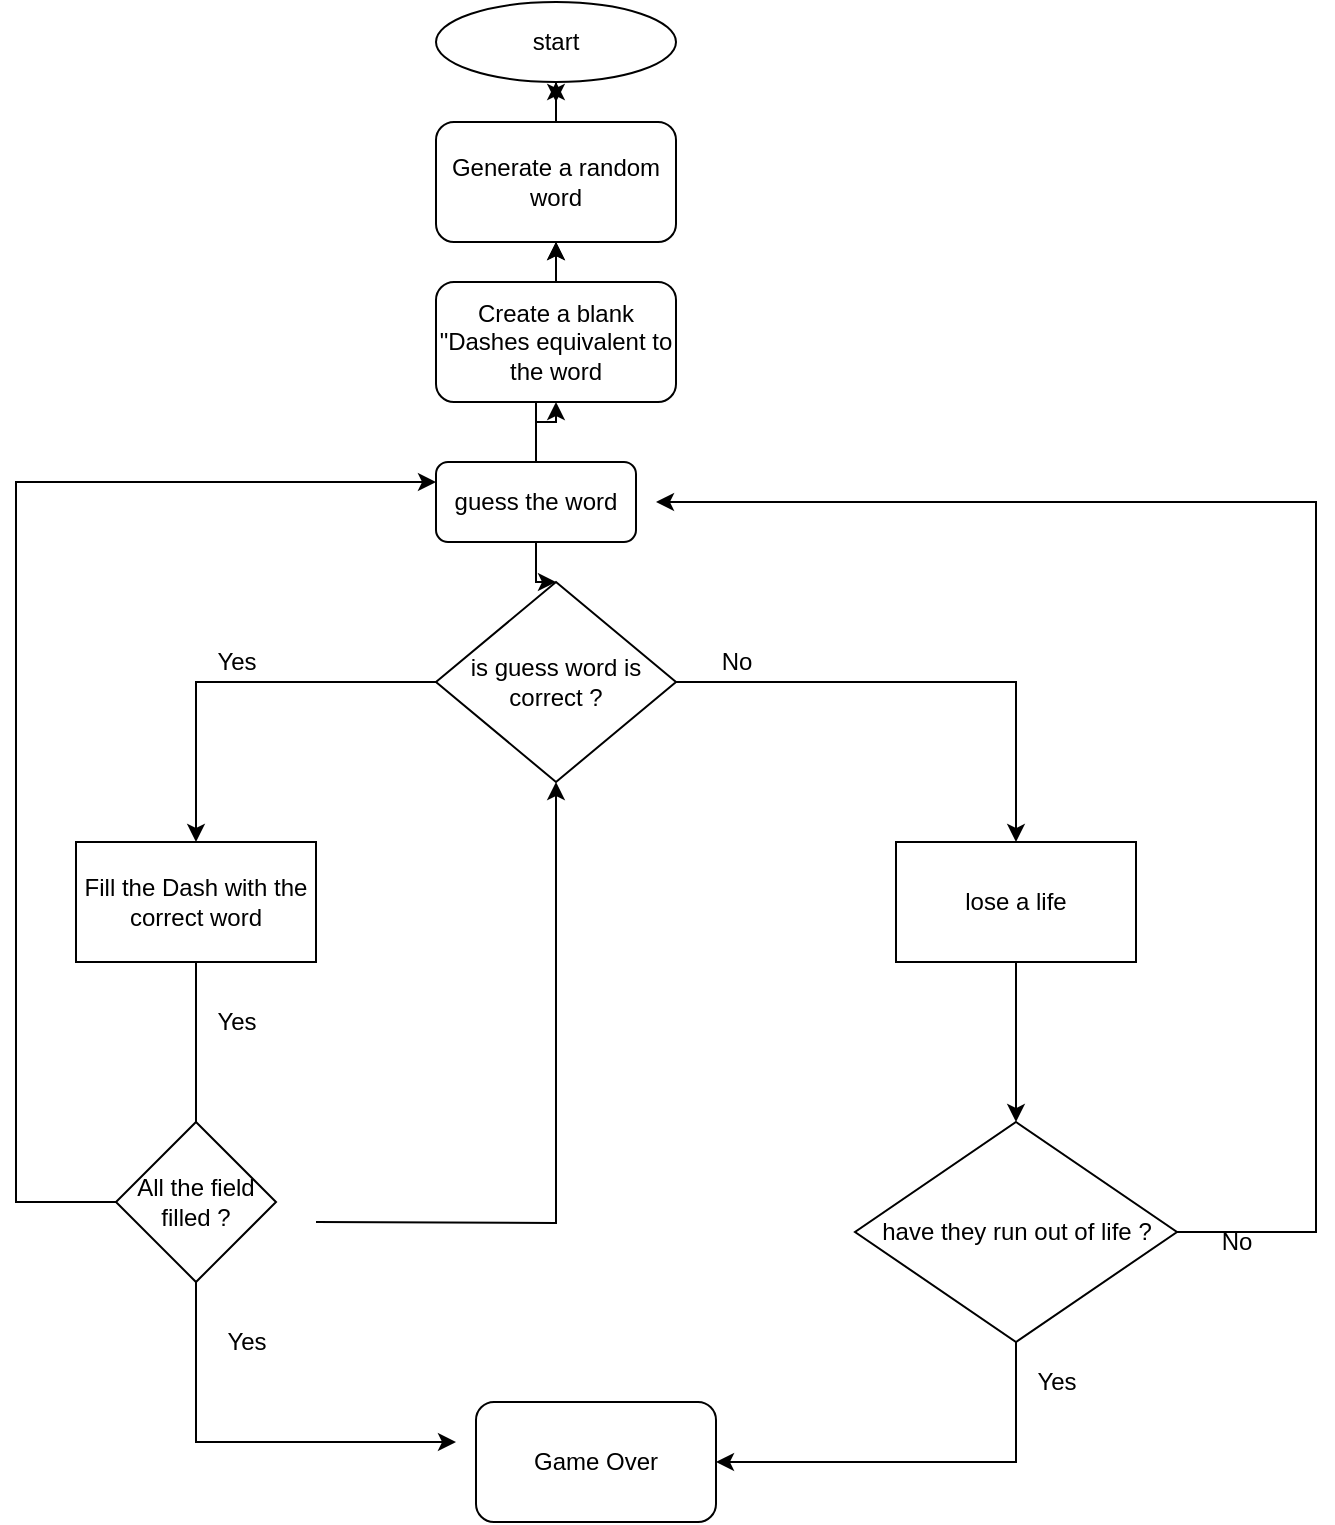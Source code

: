 <mxfile version="14.4.8" type="github">
  <diagram id="17hlZYiUtrnKDkVba6k1" name="Page-1">
    <mxGraphModel dx="875" dy="824" grid="1" gridSize="10" guides="1" tooltips="1" connect="1" arrows="1" fold="1" page="1" pageScale="1" pageWidth="850" pageHeight="1100" math="0" shadow="0">
      <root>
        <mxCell id="0" />
        <mxCell id="1" parent="0" />
        <mxCell id="rcmPrmMot0k1nDIsFZoV-1" value="start" style="ellipse;whiteSpace=wrap;html=1;" vertex="1" parent="1">
          <mxGeometry x="250" width="120" height="40" as="geometry" />
        </mxCell>
        <mxCell id="rcmPrmMot0k1nDIsFZoV-3" style="edgeStyle=orthogonalEdgeStyle;rounded=0;orthogonalLoop=1;jettySize=auto;html=1;" edge="1" parent="1" source="rcmPrmMot0k1nDIsFZoV-7" target="rcmPrmMot0k1nDIsFZoV-1">
          <mxGeometry relative="1" as="geometry" />
        </mxCell>
        <mxCell id="rcmPrmMot0k1nDIsFZoV-8" value="" style="edgeStyle=orthogonalEdgeStyle;rounded=0;orthogonalLoop=1;jettySize=auto;html=1;" edge="1" parent="1" source="rcmPrmMot0k1nDIsFZoV-2" target="rcmPrmMot0k1nDIsFZoV-7">
          <mxGeometry relative="1" as="geometry" />
        </mxCell>
        <mxCell id="rcmPrmMot0k1nDIsFZoV-18" value="" style="edgeStyle=orthogonalEdgeStyle;rounded=0;orthogonalLoop=1;jettySize=auto;html=1;" edge="1" parent="1" source="rcmPrmMot0k1nDIsFZoV-2" target="rcmPrmMot0k1nDIsFZoV-4">
          <mxGeometry relative="1" as="geometry" />
        </mxCell>
        <mxCell id="rcmPrmMot0k1nDIsFZoV-2" value="guess the word" style="rounded=1;whiteSpace=wrap;html=1;" vertex="1" parent="1">
          <mxGeometry x="250" y="230" width="100" height="40" as="geometry" />
        </mxCell>
        <mxCell id="rcmPrmMot0k1nDIsFZoV-6" value="" style="edgeStyle=orthogonalEdgeStyle;rounded=0;orthogonalLoop=1;jettySize=auto;html=1;" edge="1" parent="1" source="rcmPrmMot0k1nDIsFZoV-4" target="rcmPrmMot0k1nDIsFZoV-5">
          <mxGeometry relative="1" as="geometry" />
        </mxCell>
        <mxCell id="rcmPrmMot0k1nDIsFZoV-13" value="" style="edgeStyle=orthogonalEdgeStyle;rounded=0;orthogonalLoop=1;jettySize=auto;html=1;" edge="1" parent="1" source="rcmPrmMot0k1nDIsFZoV-4" target="rcmPrmMot0k1nDIsFZoV-12">
          <mxGeometry relative="1" as="geometry" />
        </mxCell>
        <mxCell id="rcmPrmMot0k1nDIsFZoV-4" value="is guess word is correct ?&lt;br&gt;" style="rhombus;whiteSpace=wrap;html=1;" vertex="1" parent="1">
          <mxGeometry x="250" y="290" width="120" height="100" as="geometry" />
        </mxCell>
        <mxCell id="rcmPrmMot0k1nDIsFZoV-21" value="" style="edgeStyle=orthogonalEdgeStyle;rounded=0;orthogonalLoop=1;jettySize=auto;html=1;" edge="1" parent="1" source="rcmPrmMot0k1nDIsFZoV-5">
          <mxGeometry relative="1" as="geometry">
            <mxPoint x="540" y="560" as="targetPoint" />
          </mxGeometry>
        </mxCell>
        <mxCell id="rcmPrmMot0k1nDIsFZoV-5" value="lose a life" style="whiteSpace=wrap;html=1;" vertex="1" parent="1">
          <mxGeometry x="480" y="420" width="120" height="60" as="geometry" />
        </mxCell>
        <mxCell id="rcmPrmMot0k1nDIsFZoV-19" style="edgeStyle=orthogonalEdgeStyle;rounded=0;orthogonalLoop=1;jettySize=auto;html=1;" edge="1" parent="1" source="rcmPrmMot0k1nDIsFZoV-7">
          <mxGeometry relative="1" as="geometry">
            <mxPoint x="310" y="50" as="targetPoint" />
          </mxGeometry>
        </mxCell>
        <mxCell id="rcmPrmMot0k1nDIsFZoV-7" value="Generate a random word" style="whiteSpace=wrap;html=1;rounded=1;" vertex="1" parent="1">
          <mxGeometry x="250" y="60" width="120" height="60" as="geometry" />
        </mxCell>
        <mxCell id="rcmPrmMot0k1nDIsFZoV-9" style="edgeStyle=orthogonalEdgeStyle;rounded=0;orthogonalLoop=1;jettySize=auto;html=1;" edge="1" parent="1" source="rcmPrmMot0k1nDIsFZoV-10" target="rcmPrmMot0k1nDIsFZoV-7">
          <mxGeometry relative="1" as="geometry">
            <mxPoint x="310" y="200" as="sourcePoint" />
            <mxPoint x="310" y="100" as="targetPoint" />
          </mxGeometry>
        </mxCell>
        <mxCell id="rcmPrmMot0k1nDIsFZoV-10" value="Create a blank &quot;Dashes equivalent to the word" style="whiteSpace=wrap;html=1;rounded=1;" vertex="1" parent="1">
          <mxGeometry x="250" y="140" width="120" height="60" as="geometry" />
        </mxCell>
        <mxCell id="rcmPrmMot0k1nDIsFZoV-11" style="edgeStyle=orthogonalEdgeStyle;rounded=0;orthogonalLoop=1;jettySize=auto;html=1;" edge="1" parent="1" source="rcmPrmMot0k1nDIsFZoV-2" target="rcmPrmMot0k1nDIsFZoV-10">
          <mxGeometry relative="1" as="geometry">
            <mxPoint x="310" y="200" as="sourcePoint" />
            <mxPoint x="310" y="120" as="targetPoint" />
          </mxGeometry>
        </mxCell>
        <mxCell id="rcmPrmMot0k1nDIsFZoV-15" value="" style="edgeStyle=orthogonalEdgeStyle;rounded=0;orthogonalLoop=1;jettySize=auto;html=1;" edge="1" parent="1" source="rcmPrmMot0k1nDIsFZoV-12">
          <mxGeometry relative="1" as="geometry">
            <mxPoint x="130" y="580" as="targetPoint" />
          </mxGeometry>
        </mxCell>
        <mxCell id="rcmPrmMot0k1nDIsFZoV-30" style="edgeStyle=orthogonalEdgeStyle;rounded=0;orthogonalLoop=1;jettySize=auto;html=1;" edge="1" parent="1">
          <mxGeometry relative="1" as="geometry">
            <mxPoint x="260" y="720" as="targetPoint" />
            <mxPoint x="130" y="640" as="sourcePoint" />
            <Array as="points">
              <mxPoint x="130" y="720" />
            </Array>
          </mxGeometry>
        </mxCell>
        <mxCell id="rcmPrmMot0k1nDIsFZoV-12" value="Fill the Dash with the correct word" style="whiteSpace=wrap;html=1;" vertex="1" parent="1">
          <mxGeometry x="70" y="420" width="120" height="60" as="geometry" />
        </mxCell>
        <mxCell id="rcmPrmMot0k1nDIsFZoV-31" value="" style="edgeStyle=orthogonalEdgeStyle;rounded=0;orthogonalLoop=1;jettySize=auto;html=1;" edge="1" parent="1" target="rcmPrmMot0k1nDIsFZoV-4">
          <mxGeometry relative="1" as="geometry">
            <mxPoint x="190" y="610" as="sourcePoint" />
          </mxGeometry>
        </mxCell>
        <mxCell id="rcmPrmMot0k1nDIsFZoV-16" value="Yes" style="text;html=1;align=center;verticalAlign=middle;resizable=0;points=[];autosize=1;" vertex="1" parent="1">
          <mxGeometry x="130" y="320" width="40" height="20" as="geometry" />
        </mxCell>
        <mxCell id="rcmPrmMot0k1nDIsFZoV-17" value="No" style="text;html=1;align=center;verticalAlign=middle;resizable=0;points=[];autosize=1;" vertex="1" parent="1">
          <mxGeometry x="385" y="320" width="30" height="20" as="geometry" />
        </mxCell>
        <mxCell id="rcmPrmMot0k1nDIsFZoV-24" value="Game Over" style="rounded=1;whiteSpace=wrap;html=1;" vertex="1" parent="1">
          <mxGeometry x="270" y="700" width="120" height="60" as="geometry" />
        </mxCell>
        <mxCell id="rcmPrmMot0k1nDIsFZoV-29" style="edgeStyle=orthogonalEdgeStyle;rounded=0;orthogonalLoop=1;jettySize=auto;html=1;entryX=1;entryY=0.5;entryDx=0;entryDy=0;" edge="1" parent="1" source="rcmPrmMot0k1nDIsFZoV-27" target="rcmPrmMot0k1nDIsFZoV-24">
          <mxGeometry relative="1" as="geometry">
            <mxPoint x="540" y="730" as="targetPoint" />
            <Array as="points">
              <mxPoint x="540" y="730" />
            </Array>
          </mxGeometry>
        </mxCell>
        <mxCell id="rcmPrmMot0k1nDIsFZoV-37" style="edgeStyle=orthogonalEdgeStyle;rounded=0;orthogonalLoop=1;jettySize=auto;html=1;" edge="1" parent="1" source="rcmPrmMot0k1nDIsFZoV-27">
          <mxGeometry relative="1" as="geometry">
            <mxPoint x="360" y="250" as="targetPoint" />
            <Array as="points">
              <mxPoint x="690" y="615" />
              <mxPoint x="690" y="250" />
            </Array>
          </mxGeometry>
        </mxCell>
        <mxCell id="rcmPrmMot0k1nDIsFZoV-27" value="have they run out of life ?" style="rhombus;whiteSpace=wrap;html=1;" vertex="1" parent="1">
          <mxGeometry x="459.5" y="560" width="161" height="110" as="geometry" />
        </mxCell>
        <mxCell id="rcmPrmMot0k1nDIsFZoV-32" style="edgeStyle=orthogonalEdgeStyle;rounded=0;orthogonalLoop=1;jettySize=auto;html=1;" edge="1" parent="1" source="rcmPrmMot0k1nDIsFZoV-12">
          <mxGeometry relative="1" as="geometry">
            <mxPoint x="130" y="580" as="targetPoint" />
            <mxPoint x="130" y="480" as="sourcePoint" />
            <Array as="points" />
          </mxGeometry>
        </mxCell>
        <mxCell id="rcmPrmMot0k1nDIsFZoV-35" style="edgeStyle=orthogonalEdgeStyle;rounded=0;orthogonalLoop=1;jettySize=auto;html=1;entryX=0;entryY=0.25;entryDx=0;entryDy=0;" edge="1" parent="1">
          <mxGeometry relative="1" as="geometry">
            <mxPoint x="250" y="240" as="targetPoint" />
            <mxPoint x="90" y="600" as="sourcePoint" />
            <Array as="points">
              <mxPoint x="40" y="600" />
              <mxPoint x="40" y="240" />
            </Array>
          </mxGeometry>
        </mxCell>
        <mxCell id="rcmPrmMot0k1nDIsFZoV-33" value="All the field filled ?" style="rhombus;whiteSpace=wrap;html=1;" vertex="1" parent="1">
          <mxGeometry x="90" y="560" width="80" height="80" as="geometry" />
        </mxCell>
        <mxCell id="rcmPrmMot0k1nDIsFZoV-34" value="Yes" style="text;html=1;align=center;verticalAlign=middle;resizable=0;points=[];autosize=1;" vertex="1" parent="1">
          <mxGeometry x="135" y="660" width="40" height="20" as="geometry" />
        </mxCell>
        <mxCell id="rcmPrmMot0k1nDIsFZoV-38" value="Yes" style="text;html=1;align=center;verticalAlign=middle;resizable=0;points=[];autosize=1;" vertex="1" parent="1">
          <mxGeometry x="540" y="680" width="40" height="20" as="geometry" />
        </mxCell>
        <mxCell id="rcmPrmMot0k1nDIsFZoV-39" value="No" style="text;html=1;align=center;verticalAlign=middle;resizable=0;points=[];autosize=1;" vertex="1" parent="1">
          <mxGeometry x="635" y="610" width="30" height="20" as="geometry" />
        </mxCell>
        <mxCell id="rcmPrmMot0k1nDIsFZoV-40" value="Yes" style="text;html=1;align=center;verticalAlign=middle;resizable=0;points=[];autosize=1;" vertex="1" parent="1">
          <mxGeometry x="130" y="500" width="40" height="20" as="geometry" />
        </mxCell>
      </root>
    </mxGraphModel>
  </diagram>
</mxfile>
